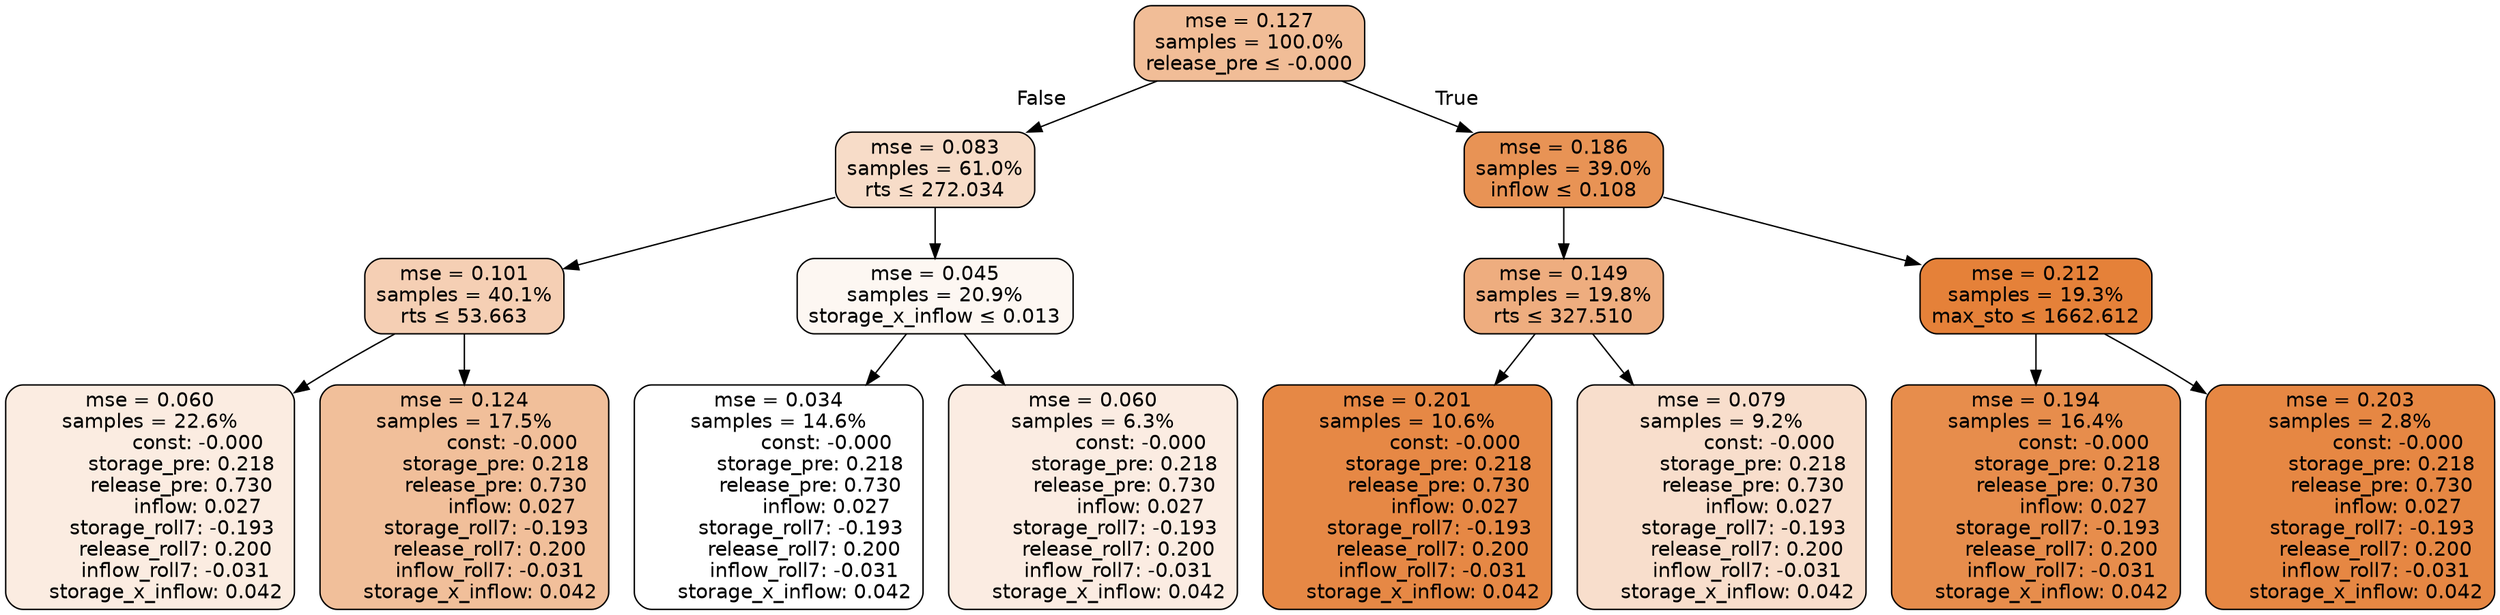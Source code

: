 digraph tree {
node [shape=rectangle, style="filled, rounded", color="black", fontname=helvetica] ;
edge [fontname=helvetica] ;
	"0" [label="mse = 0.127
samples = 100.0%
release_pre &le; -0.000", fillcolor="#f1bd97"]
	"1" [label="mse = 0.083
samples = 61.0%
rts &le; 272.034", fillcolor="#f7dcc8"]
	"2" [label="mse = 0.101
samples = 40.1%
rts &le; 53.663", fillcolor="#f5cfb4"]
	"3" [label="mse = 0.060
samples = 22.6%
               const: -0.000
          storage_pre: 0.218
          release_pre: 0.730
               inflow: 0.027
       storage_roll7: -0.193
        release_roll7: 0.200
        inflow_roll7: -0.031
     storage_x_inflow: 0.042", fillcolor="#fbece1"]
	"4" [label="mse = 0.124
samples = 17.5%
               const: -0.000
          storage_pre: 0.218
          release_pre: 0.730
               inflow: 0.027
       storage_roll7: -0.193
        release_roll7: 0.200
        inflow_roll7: -0.031
     storage_x_inflow: 0.042", fillcolor="#f1bf9a"]
	"5" [label="mse = 0.045
samples = 20.9%
storage_x_inflow &le; 0.013", fillcolor="#fdf7f2"]
	"6" [label="mse = 0.034
samples = 14.6%
               const: -0.000
          storage_pre: 0.218
          release_pre: 0.730
               inflow: 0.027
       storage_roll7: -0.193
        release_roll7: 0.200
        inflow_roll7: -0.031
     storage_x_inflow: 0.042", fillcolor="#ffffff"]
	"7" [label="mse = 0.060
samples = 6.3%
               const: -0.000
          storage_pre: 0.218
          release_pre: 0.730
               inflow: 0.027
       storage_roll7: -0.193
        release_roll7: 0.200
        inflow_roll7: -0.031
     storage_x_inflow: 0.042", fillcolor="#fbece2"]
	"8" [label="mse = 0.186
samples = 39.0%
inflow &le; 0.108", fillcolor="#e89355"]
	"9" [label="mse = 0.149
samples = 19.8%
rts &le; 327.510", fillcolor="#eead7f"]
	"10" [label="mse = 0.201
samples = 10.6%
               const: -0.000
          storage_pre: 0.218
          release_pre: 0.730
               inflow: 0.027
       storage_roll7: -0.193
        release_roll7: 0.200
        inflow_roll7: -0.031
     storage_x_inflow: 0.042", fillcolor="#e68845"]
	"11" [label="mse = 0.079
samples = 9.2%
               const: -0.000
          storage_pre: 0.218
          release_pre: 0.730
               inflow: 0.027
       storage_roll7: -0.193
        release_roll7: 0.200
        inflow_roll7: -0.031
     storage_x_inflow: 0.042", fillcolor="#f8decc"]
	"12" [label="mse = 0.212
samples = 19.3%
max_sto &le; 1662.612", fillcolor="#e58139"]
	"13" [label="mse = 0.194
samples = 16.4%
               const: -0.000
          storage_pre: 0.218
          release_pre: 0.730
               inflow: 0.027
       storage_roll7: -0.193
        release_roll7: 0.200
        inflow_roll7: -0.031
     storage_x_inflow: 0.042", fillcolor="#e78d4c"]
	"14" [label="mse = 0.203
samples = 2.8%
               const: -0.000
          storage_pre: 0.218
          release_pre: 0.730
               inflow: 0.027
       storage_roll7: -0.193
        release_roll7: 0.200
        inflow_roll7: -0.031
     storage_x_inflow: 0.042", fillcolor="#e68743"]

	"0" -> "1" [labeldistance=2.5, labelangle=45, headlabel="False"]
	"1" -> "2"
	"2" -> "3"
	"2" -> "4"
	"1" -> "5"
	"5" -> "6"
	"5" -> "7"
	"0" -> "8" [labeldistance=2.5, labelangle=-45, headlabel="True"]
	"8" -> "9"
	"9" -> "10"
	"9" -> "11"
	"8" -> "12"
	"12" -> "13"
	"12" -> "14"
}
